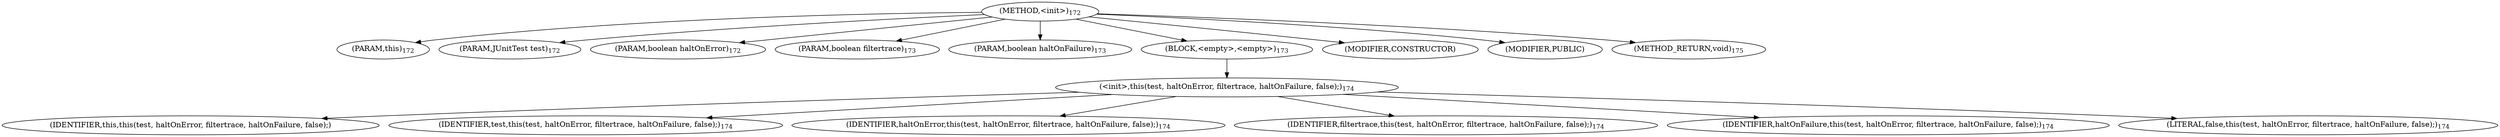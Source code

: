 digraph "&lt;init&gt;" {  
"150" [label = <(METHOD,&lt;init&gt;)<SUB>172</SUB>> ]
"4" [label = <(PARAM,this)<SUB>172</SUB>> ]
"151" [label = <(PARAM,JUnitTest test)<SUB>172</SUB>> ]
"152" [label = <(PARAM,boolean haltOnError)<SUB>172</SUB>> ]
"153" [label = <(PARAM,boolean filtertrace)<SUB>173</SUB>> ]
"154" [label = <(PARAM,boolean haltOnFailure)<SUB>173</SUB>> ]
"155" [label = <(BLOCK,&lt;empty&gt;,&lt;empty&gt;)<SUB>173</SUB>> ]
"156" [label = <(&lt;init&gt;,this(test, haltOnError, filtertrace, haltOnFailure, false);)<SUB>174</SUB>> ]
"3" [label = <(IDENTIFIER,this,this(test, haltOnError, filtertrace, haltOnFailure, false);)> ]
"157" [label = <(IDENTIFIER,test,this(test, haltOnError, filtertrace, haltOnFailure, false);)<SUB>174</SUB>> ]
"158" [label = <(IDENTIFIER,haltOnError,this(test, haltOnError, filtertrace, haltOnFailure, false);)<SUB>174</SUB>> ]
"159" [label = <(IDENTIFIER,filtertrace,this(test, haltOnError, filtertrace, haltOnFailure, false);)<SUB>174</SUB>> ]
"160" [label = <(IDENTIFIER,haltOnFailure,this(test, haltOnError, filtertrace, haltOnFailure, false);)<SUB>174</SUB>> ]
"161" [label = <(LITERAL,false,this(test, haltOnError, filtertrace, haltOnFailure, false);)<SUB>174</SUB>> ]
"162" [label = <(MODIFIER,CONSTRUCTOR)> ]
"163" [label = <(MODIFIER,PUBLIC)> ]
"164" [label = <(METHOD_RETURN,void)<SUB>175</SUB>> ]
  "150" -> "4" 
  "150" -> "151" 
  "150" -> "152" 
  "150" -> "153" 
  "150" -> "154" 
  "150" -> "155" 
  "150" -> "162" 
  "150" -> "163" 
  "150" -> "164" 
  "155" -> "156" 
  "156" -> "3" 
  "156" -> "157" 
  "156" -> "158" 
  "156" -> "159" 
  "156" -> "160" 
  "156" -> "161" 
}
